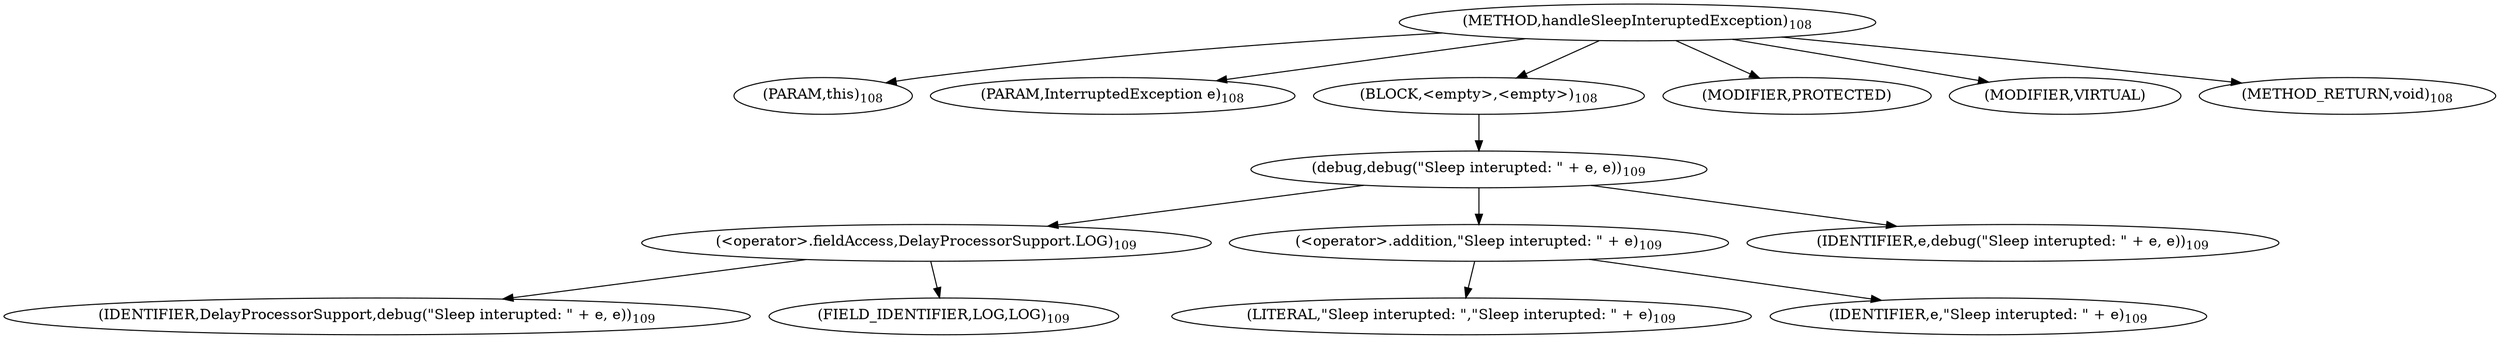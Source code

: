 digraph "handleSleepInteruptedException" {  
"192" [label = <(METHOD,handleSleepInteruptedException)<SUB>108</SUB>> ]
"193" [label = <(PARAM,this)<SUB>108</SUB>> ]
"194" [label = <(PARAM,InterruptedException e)<SUB>108</SUB>> ]
"195" [label = <(BLOCK,&lt;empty&gt;,&lt;empty&gt;)<SUB>108</SUB>> ]
"196" [label = <(debug,debug(&quot;Sleep interupted: &quot; + e, e))<SUB>109</SUB>> ]
"197" [label = <(&lt;operator&gt;.fieldAccess,DelayProcessorSupport.LOG)<SUB>109</SUB>> ]
"198" [label = <(IDENTIFIER,DelayProcessorSupport,debug(&quot;Sleep interupted: &quot; + e, e))<SUB>109</SUB>> ]
"199" [label = <(FIELD_IDENTIFIER,LOG,LOG)<SUB>109</SUB>> ]
"200" [label = <(&lt;operator&gt;.addition,&quot;Sleep interupted: &quot; + e)<SUB>109</SUB>> ]
"201" [label = <(LITERAL,&quot;Sleep interupted: &quot;,&quot;Sleep interupted: &quot; + e)<SUB>109</SUB>> ]
"202" [label = <(IDENTIFIER,e,&quot;Sleep interupted: &quot; + e)<SUB>109</SUB>> ]
"203" [label = <(IDENTIFIER,e,debug(&quot;Sleep interupted: &quot; + e, e))<SUB>109</SUB>> ]
"204" [label = <(MODIFIER,PROTECTED)> ]
"205" [label = <(MODIFIER,VIRTUAL)> ]
"206" [label = <(METHOD_RETURN,void)<SUB>108</SUB>> ]
  "192" -> "193" 
  "192" -> "194" 
  "192" -> "195" 
  "192" -> "204" 
  "192" -> "205" 
  "192" -> "206" 
  "195" -> "196" 
  "196" -> "197" 
  "196" -> "200" 
  "196" -> "203" 
  "197" -> "198" 
  "197" -> "199" 
  "200" -> "201" 
  "200" -> "202" 
}
